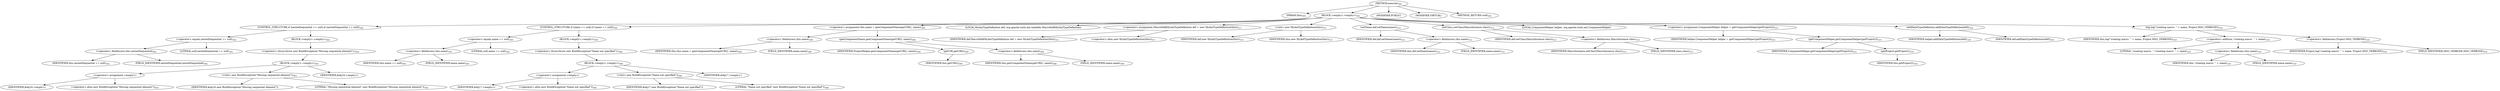 digraph "execute" {  
"760" [label = <(METHOD,execute)<SUB>301</SUB>> ]
"35" [label = <(PARAM,this)<SUB>301</SUB>> ]
"761" [label = <(BLOCK,&lt;empty&gt;,&lt;empty&gt;)<SUB>301</SUB>> ]
"762" [label = <(CONTROL_STRUCTURE,if (nestedSequential == null),if (nestedSequential == null))<SUB>302</SUB>> ]
"763" [label = <(&lt;operator&gt;.equals,nestedSequential == null)<SUB>302</SUB>> ]
"764" [label = <(&lt;operator&gt;.fieldAccess,this.nestedSequential)<SUB>302</SUB>> ]
"765" [label = <(IDENTIFIER,this,nestedSequential == null)<SUB>302</SUB>> ]
"766" [label = <(FIELD_IDENTIFIER,nestedSequential,nestedSequential)<SUB>302</SUB>> ]
"767" [label = <(LITERAL,null,nestedSequential == null)<SUB>302</SUB>> ]
"768" [label = <(BLOCK,&lt;empty&gt;,&lt;empty&gt;)<SUB>302</SUB>> ]
"769" [label = <(&lt;operator&gt;.throw,throw new BuildException(&quot;Missing sequential element&quot;);)<SUB>303</SUB>> ]
"770" [label = <(BLOCK,&lt;empty&gt;,&lt;empty&gt;)<SUB>303</SUB>> ]
"771" [label = <(&lt;operator&gt;.assignment,&lt;empty&gt;)> ]
"772" [label = <(IDENTIFIER,$obj16,&lt;empty&gt;)> ]
"773" [label = <(&lt;operator&gt;.alloc,new BuildException(&quot;Missing sequential element&quot;))<SUB>303</SUB>> ]
"774" [label = <(&lt;init&gt;,new BuildException(&quot;Missing sequential element&quot;))<SUB>303</SUB>> ]
"775" [label = <(IDENTIFIER,$obj16,new BuildException(&quot;Missing sequential element&quot;))> ]
"776" [label = <(LITERAL,&quot;Missing sequential element&quot;,new BuildException(&quot;Missing sequential element&quot;))<SUB>303</SUB>> ]
"777" [label = <(IDENTIFIER,$obj16,&lt;empty&gt;)> ]
"778" [label = <(CONTROL_STRUCTURE,if (name == null),if (name == null))<SUB>305</SUB>> ]
"779" [label = <(&lt;operator&gt;.equals,name == null)<SUB>305</SUB>> ]
"780" [label = <(&lt;operator&gt;.fieldAccess,this.name)<SUB>305</SUB>> ]
"781" [label = <(IDENTIFIER,this,name == null)<SUB>305</SUB>> ]
"782" [label = <(FIELD_IDENTIFIER,name,name)<SUB>305</SUB>> ]
"783" [label = <(LITERAL,null,name == null)<SUB>305</SUB>> ]
"784" [label = <(BLOCK,&lt;empty&gt;,&lt;empty&gt;)<SUB>305</SUB>> ]
"785" [label = <(&lt;operator&gt;.throw,throw new BuildException(&quot;Name not specified&quot;);)<SUB>306</SUB>> ]
"786" [label = <(BLOCK,&lt;empty&gt;,&lt;empty&gt;)<SUB>306</SUB>> ]
"787" [label = <(&lt;operator&gt;.assignment,&lt;empty&gt;)> ]
"788" [label = <(IDENTIFIER,$obj17,&lt;empty&gt;)> ]
"789" [label = <(&lt;operator&gt;.alloc,new BuildException(&quot;Name not specified&quot;))<SUB>306</SUB>> ]
"790" [label = <(&lt;init&gt;,new BuildException(&quot;Name not specified&quot;))<SUB>306</SUB>> ]
"791" [label = <(IDENTIFIER,$obj17,new BuildException(&quot;Name not specified&quot;))> ]
"792" [label = <(LITERAL,&quot;Name not specified&quot;,new BuildException(&quot;Name not specified&quot;))<SUB>306</SUB>> ]
"793" [label = <(IDENTIFIER,$obj17,&lt;empty&gt;)> ]
"794" [label = <(&lt;operator&gt;.assignment,this.name = genComponentName(getURI(), name))<SUB>309</SUB>> ]
"795" [label = <(&lt;operator&gt;.fieldAccess,this.name)<SUB>309</SUB>> ]
"796" [label = <(IDENTIFIER,this,this.name = genComponentName(getURI(), name))<SUB>309</SUB>> ]
"797" [label = <(FIELD_IDENTIFIER,name,name)<SUB>309</SUB>> ]
"798" [label = <(genComponentName,genComponentName(getURI(), name))<SUB>309</SUB>> ]
"799" [label = <(IDENTIFIER,ProjectHelper,genComponentName(getURI(), name))<SUB>309</SUB>> ]
"800" [label = <(getURI,getURI())<SUB>309</SUB>> ]
"34" [label = <(IDENTIFIER,this,getURI())<SUB>309</SUB>> ]
"801" [label = <(&lt;operator&gt;.fieldAccess,this.name)<SUB>309</SUB>> ]
"802" [label = <(IDENTIFIER,this,genComponentName(getURI(), name))<SUB>309</SUB>> ]
"803" [label = <(FIELD_IDENTIFIER,name,name)<SUB>309</SUB>> ]
"38" [label = <(LOCAL,MyAntTypeDefinition def: org.apache.tools.ant.taskdefs.MacroDef$MyAntTypeDefinition)> ]
"804" [label = <(&lt;operator&gt;.assignment,MacroDef$MyAntTypeDefinition def = new MyAntTypeDefinition(this))<SUB>311</SUB>> ]
"805" [label = <(IDENTIFIER,def,MacroDef$MyAntTypeDefinition def = new MyAntTypeDefinition(this))<SUB>311</SUB>> ]
"806" [label = <(&lt;operator&gt;.alloc,new MyAntTypeDefinition(this))<SUB>311</SUB>> ]
"807" [label = <(&lt;init&gt;,new MyAntTypeDefinition(this))<SUB>311</SUB>> ]
"37" [label = <(IDENTIFIER,def,new MyAntTypeDefinition(this))<SUB>311</SUB>> ]
"36" [label = <(IDENTIFIER,this,new MyAntTypeDefinition(this))<SUB>311</SUB>> ]
"808" [label = <(setName,def.setName(name))<SUB>312</SUB>> ]
"809" [label = <(IDENTIFIER,def,def.setName(name))<SUB>312</SUB>> ]
"810" [label = <(&lt;operator&gt;.fieldAccess,this.name)<SUB>312</SUB>> ]
"811" [label = <(IDENTIFIER,this,def.setName(name))<SUB>312</SUB>> ]
"812" [label = <(FIELD_IDENTIFIER,name,name)<SUB>312</SUB>> ]
"813" [label = <(setClass,setClass(MacroInstance.class))<SUB>313</SUB>> ]
"814" [label = <(IDENTIFIER,def,setClass(MacroInstance.class))<SUB>313</SUB>> ]
"815" [label = <(&lt;operator&gt;.fieldAccess,MacroInstance.class)<SUB>313</SUB>> ]
"816" [label = <(IDENTIFIER,MacroInstance,setClass(MacroInstance.class))<SUB>313</SUB>> ]
"817" [label = <(FIELD_IDENTIFIER,class,class)<SUB>313</SUB>> ]
"818" [label = <(LOCAL,ComponentHelper helper: org.apache.tools.ant.ComponentHelper)> ]
"819" [label = <(&lt;operator&gt;.assignment,ComponentHelper helper = getComponentHelper(getProject()))<SUB>315</SUB>> ]
"820" [label = <(IDENTIFIER,helper,ComponentHelper helper = getComponentHelper(getProject()))<SUB>315</SUB>> ]
"821" [label = <(getComponentHelper,getComponentHelper(getProject()))<SUB>315</SUB>> ]
"822" [label = <(IDENTIFIER,ComponentHelper,getComponentHelper(getProject()))<SUB>315</SUB>> ]
"823" [label = <(getProject,getProject())<SUB>316</SUB>> ]
"39" [label = <(IDENTIFIER,this,getProject())<SUB>316</SUB>> ]
"824" [label = <(addDataTypeDefinition,addDataTypeDefinition(def))<SUB>318</SUB>> ]
"825" [label = <(IDENTIFIER,helper,addDataTypeDefinition(def))<SUB>318</SUB>> ]
"826" [label = <(IDENTIFIER,def,addDataTypeDefinition(def))<SUB>318</SUB>> ]
"827" [label = <(log,log(&quot;creating macro  &quot; + name, Project.MSG_VERBOSE))<SUB>319</SUB>> ]
"40" [label = <(IDENTIFIER,this,log(&quot;creating macro  &quot; + name, Project.MSG_VERBOSE))<SUB>319</SUB>> ]
"828" [label = <(&lt;operator&gt;.addition,&quot;creating macro  &quot; + name)<SUB>319</SUB>> ]
"829" [label = <(LITERAL,&quot;creating macro  &quot;,&quot;creating macro  &quot; + name)<SUB>319</SUB>> ]
"830" [label = <(&lt;operator&gt;.fieldAccess,this.name)<SUB>319</SUB>> ]
"831" [label = <(IDENTIFIER,this,&quot;creating macro  &quot; + name)<SUB>319</SUB>> ]
"832" [label = <(FIELD_IDENTIFIER,name,name)<SUB>319</SUB>> ]
"833" [label = <(&lt;operator&gt;.fieldAccess,Project.MSG_VERBOSE)<SUB>319</SUB>> ]
"834" [label = <(IDENTIFIER,Project,log(&quot;creating macro  &quot; + name, Project.MSG_VERBOSE))<SUB>319</SUB>> ]
"835" [label = <(FIELD_IDENTIFIER,MSG_VERBOSE,MSG_VERBOSE)<SUB>319</SUB>> ]
"836" [label = <(MODIFIER,PUBLIC)> ]
"837" [label = <(MODIFIER,VIRTUAL)> ]
"838" [label = <(METHOD_RETURN,void)<SUB>301</SUB>> ]
  "760" -> "35" 
  "760" -> "761" 
  "760" -> "836" 
  "760" -> "837" 
  "760" -> "838" 
  "761" -> "762" 
  "761" -> "778" 
  "761" -> "794" 
  "761" -> "38" 
  "761" -> "804" 
  "761" -> "807" 
  "761" -> "808" 
  "761" -> "813" 
  "761" -> "818" 
  "761" -> "819" 
  "761" -> "824" 
  "761" -> "827" 
  "762" -> "763" 
  "762" -> "768" 
  "763" -> "764" 
  "763" -> "767" 
  "764" -> "765" 
  "764" -> "766" 
  "768" -> "769" 
  "769" -> "770" 
  "770" -> "771" 
  "770" -> "774" 
  "770" -> "777" 
  "771" -> "772" 
  "771" -> "773" 
  "774" -> "775" 
  "774" -> "776" 
  "778" -> "779" 
  "778" -> "784" 
  "779" -> "780" 
  "779" -> "783" 
  "780" -> "781" 
  "780" -> "782" 
  "784" -> "785" 
  "785" -> "786" 
  "786" -> "787" 
  "786" -> "790" 
  "786" -> "793" 
  "787" -> "788" 
  "787" -> "789" 
  "790" -> "791" 
  "790" -> "792" 
  "794" -> "795" 
  "794" -> "798" 
  "795" -> "796" 
  "795" -> "797" 
  "798" -> "799" 
  "798" -> "800" 
  "798" -> "801" 
  "800" -> "34" 
  "801" -> "802" 
  "801" -> "803" 
  "804" -> "805" 
  "804" -> "806" 
  "807" -> "37" 
  "807" -> "36" 
  "808" -> "809" 
  "808" -> "810" 
  "810" -> "811" 
  "810" -> "812" 
  "813" -> "814" 
  "813" -> "815" 
  "815" -> "816" 
  "815" -> "817" 
  "819" -> "820" 
  "819" -> "821" 
  "821" -> "822" 
  "821" -> "823" 
  "823" -> "39" 
  "824" -> "825" 
  "824" -> "826" 
  "827" -> "40" 
  "827" -> "828" 
  "827" -> "833" 
  "828" -> "829" 
  "828" -> "830" 
  "830" -> "831" 
  "830" -> "832" 
  "833" -> "834" 
  "833" -> "835" 
}

